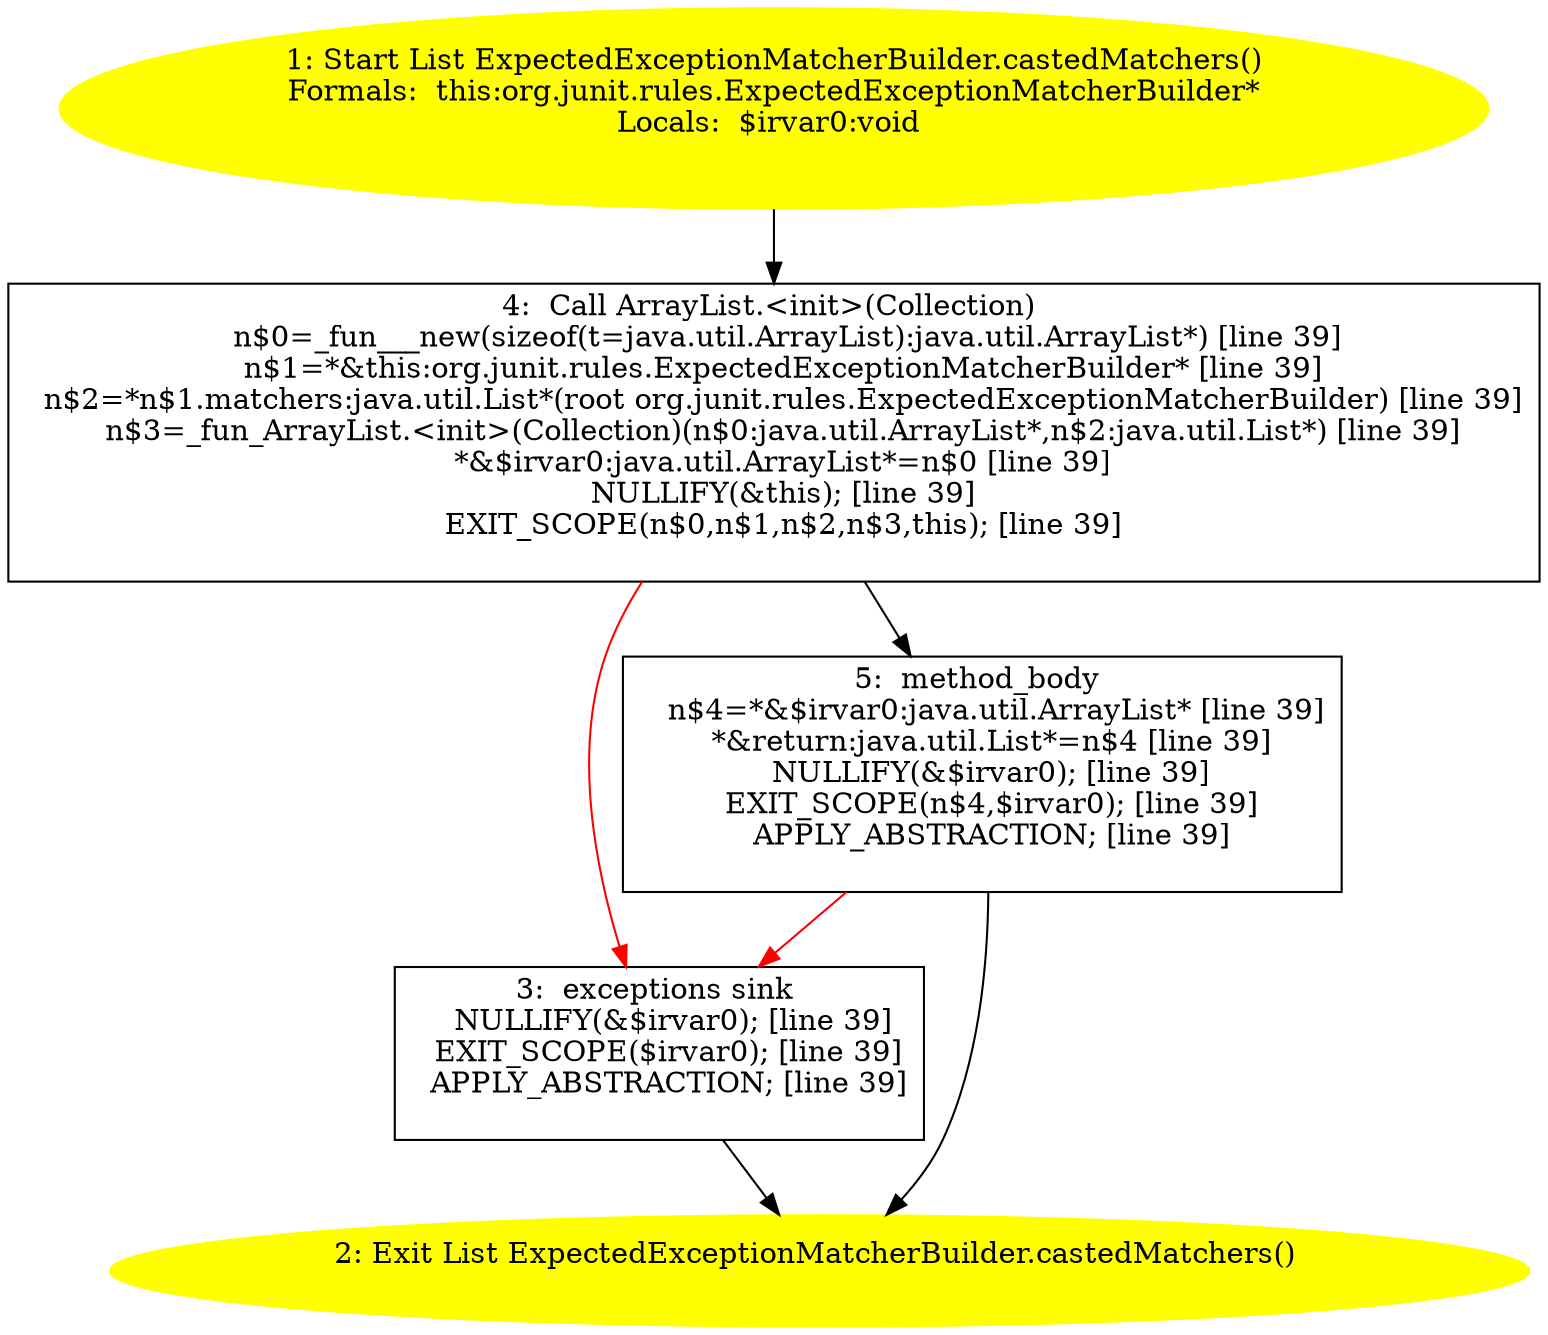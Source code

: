 /* @generated */
digraph cfg {
"org.junit.rules.ExpectedExceptionMatcherBuilder.castedMatchers():java.util.List.e7ec3bfed94c7eef1d3d7d0ca09c7e54_1" [label="1: Start List ExpectedExceptionMatcherBuilder.castedMatchers()\nFormals:  this:org.junit.rules.ExpectedExceptionMatcherBuilder*\nLocals:  $irvar0:void \n  " color=yellow style=filled]
	

	 "org.junit.rules.ExpectedExceptionMatcherBuilder.castedMatchers():java.util.List.e7ec3bfed94c7eef1d3d7d0ca09c7e54_1" -> "org.junit.rules.ExpectedExceptionMatcherBuilder.castedMatchers():java.util.List.e7ec3bfed94c7eef1d3d7d0ca09c7e54_4" ;
"org.junit.rules.ExpectedExceptionMatcherBuilder.castedMatchers():java.util.List.e7ec3bfed94c7eef1d3d7d0ca09c7e54_2" [label="2: Exit List ExpectedExceptionMatcherBuilder.castedMatchers() \n  " color=yellow style=filled]
	

"org.junit.rules.ExpectedExceptionMatcherBuilder.castedMatchers():java.util.List.e7ec3bfed94c7eef1d3d7d0ca09c7e54_3" [label="3:  exceptions sink \n   NULLIFY(&$irvar0); [line 39]\n  EXIT_SCOPE($irvar0); [line 39]\n  APPLY_ABSTRACTION; [line 39]\n " shape="box"]
	

	 "org.junit.rules.ExpectedExceptionMatcherBuilder.castedMatchers():java.util.List.e7ec3bfed94c7eef1d3d7d0ca09c7e54_3" -> "org.junit.rules.ExpectedExceptionMatcherBuilder.castedMatchers():java.util.List.e7ec3bfed94c7eef1d3d7d0ca09c7e54_2" ;
"org.junit.rules.ExpectedExceptionMatcherBuilder.castedMatchers():java.util.List.e7ec3bfed94c7eef1d3d7d0ca09c7e54_4" [label="4:  Call ArrayList.<init>(Collection) \n   n$0=_fun___new(sizeof(t=java.util.ArrayList):java.util.ArrayList*) [line 39]\n  n$1=*&this:org.junit.rules.ExpectedExceptionMatcherBuilder* [line 39]\n  n$2=*n$1.matchers:java.util.List*(root org.junit.rules.ExpectedExceptionMatcherBuilder) [line 39]\n  n$3=_fun_ArrayList.<init>(Collection)(n$0:java.util.ArrayList*,n$2:java.util.List*) [line 39]\n  *&$irvar0:java.util.ArrayList*=n$0 [line 39]\n  NULLIFY(&this); [line 39]\n  EXIT_SCOPE(n$0,n$1,n$2,n$3,this); [line 39]\n " shape="box"]
	

	 "org.junit.rules.ExpectedExceptionMatcherBuilder.castedMatchers():java.util.List.e7ec3bfed94c7eef1d3d7d0ca09c7e54_4" -> "org.junit.rules.ExpectedExceptionMatcherBuilder.castedMatchers():java.util.List.e7ec3bfed94c7eef1d3d7d0ca09c7e54_5" ;
	 "org.junit.rules.ExpectedExceptionMatcherBuilder.castedMatchers():java.util.List.e7ec3bfed94c7eef1d3d7d0ca09c7e54_4" -> "org.junit.rules.ExpectedExceptionMatcherBuilder.castedMatchers():java.util.List.e7ec3bfed94c7eef1d3d7d0ca09c7e54_3" [color="red" ];
"org.junit.rules.ExpectedExceptionMatcherBuilder.castedMatchers():java.util.List.e7ec3bfed94c7eef1d3d7d0ca09c7e54_5" [label="5:  method_body \n   n$4=*&$irvar0:java.util.ArrayList* [line 39]\n  *&return:java.util.List*=n$4 [line 39]\n  NULLIFY(&$irvar0); [line 39]\n  EXIT_SCOPE(n$4,$irvar0); [line 39]\n  APPLY_ABSTRACTION; [line 39]\n " shape="box"]
	

	 "org.junit.rules.ExpectedExceptionMatcherBuilder.castedMatchers():java.util.List.e7ec3bfed94c7eef1d3d7d0ca09c7e54_5" -> "org.junit.rules.ExpectedExceptionMatcherBuilder.castedMatchers():java.util.List.e7ec3bfed94c7eef1d3d7d0ca09c7e54_2" ;
	 "org.junit.rules.ExpectedExceptionMatcherBuilder.castedMatchers():java.util.List.e7ec3bfed94c7eef1d3d7d0ca09c7e54_5" -> "org.junit.rules.ExpectedExceptionMatcherBuilder.castedMatchers():java.util.List.e7ec3bfed94c7eef1d3d7d0ca09c7e54_3" [color="red" ];
}
